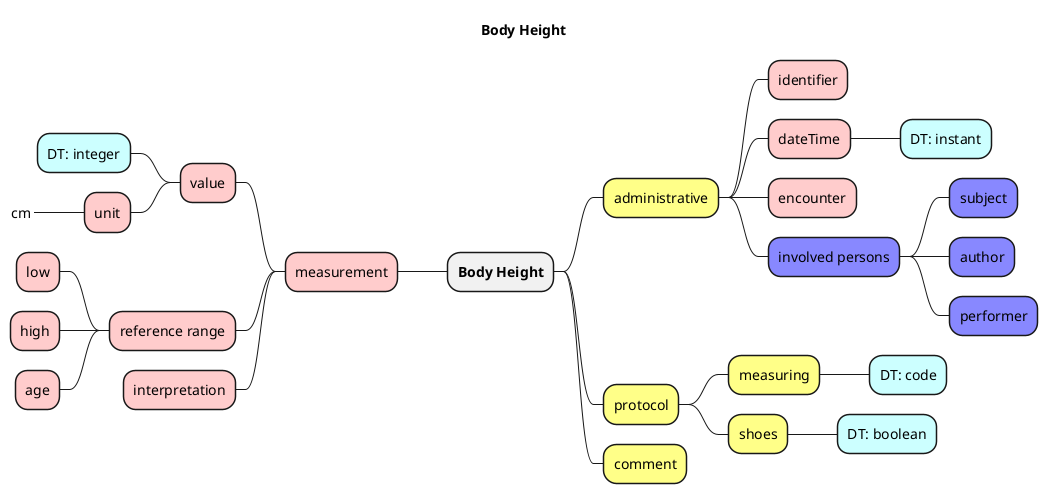 @startmindmap

skinparam svgDimensionStyle false

title Body Height

+ **Body Height**
--[#fcc] measurement
---[#fcc] value
----[#cff] DT: integer
----[#fcc] unit
-----_ cm
---[#fcc] reference range
----[#fcc] low
----[#fcc] high
----[#fcc] age
---[#fcc] interpretation

++[#ff8] administrative
+++[#fcc] identifier
+++[#fcc] dateTime
++++[#cff] DT: instant
+++[#fcc] encounter

+++[#88f] involved persons
++++[#88f] subject
++++[#88f] author
++++[#88f] performer

++[#ff8] protocol
+++[#ff8] measuring
++++[#cff] DT: code
+++[#ff8] shoes
++++[#cff] DT: boolean
++[#ff8] comment

@endmindmap